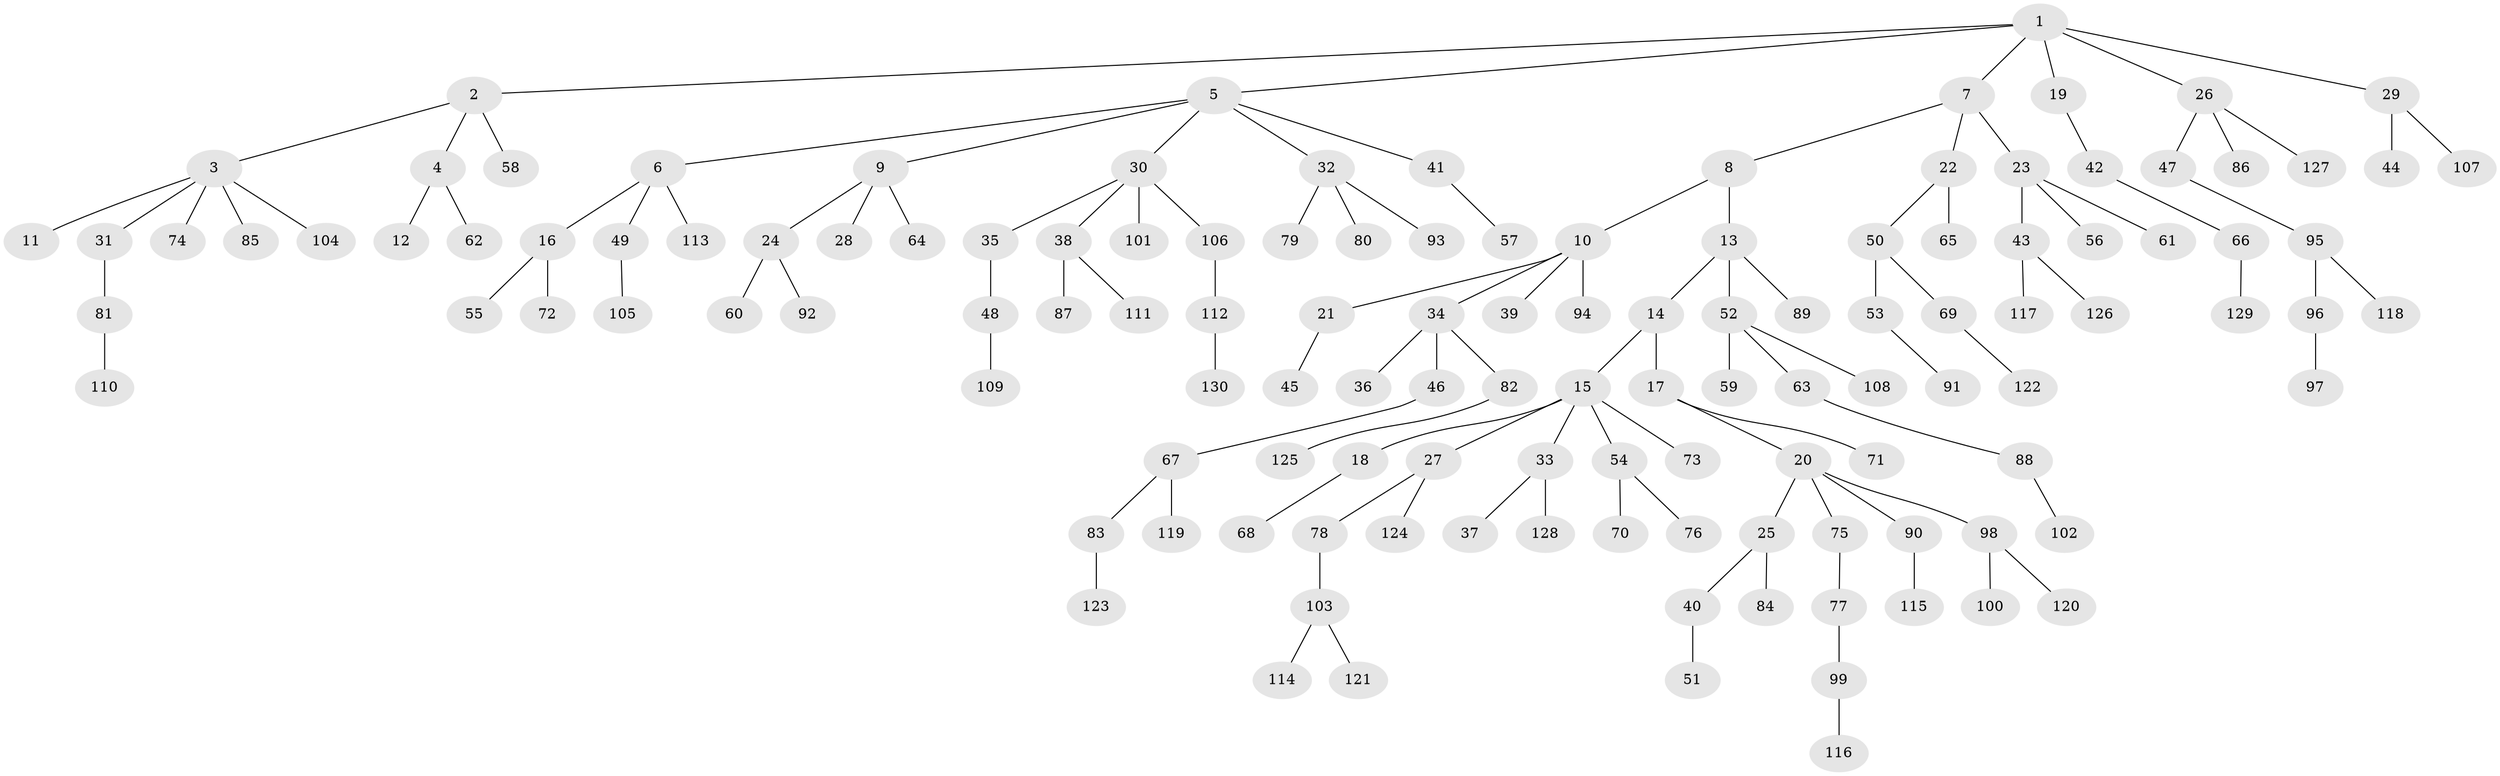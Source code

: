 // coarse degree distribution, {10: 0.015384615384615385, 5: 0.046153846153846156, 2: 0.24615384615384617, 1: 0.5076923076923077, 3: 0.15384615384615385, 4: 0.03076923076923077}
// Generated by graph-tools (version 1.1) at 2025/37/03/04/25 23:37:23]
// undirected, 130 vertices, 129 edges
graph export_dot {
  node [color=gray90,style=filled];
  1;
  2;
  3;
  4;
  5;
  6;
  7;
  8;
  9;
  10;
  11;
  12;
  13;
  14;
  15;
  16;
  17;
  18;
  19;
  20;
  21;
  22;
  23;
  24;
  25;
  26;
  27;
  28;
  29;
  30;
  31;
  32;
  33;
  34;
  35;
  36;
  37;
  38;
  39;
  40;
  41;
  42;
  43;
  44;
  45;
  46;
  47;
  48;
  49;
  50;
  51;
  52;
  53;
  54;
  55;
  56;
  57;
  58;
  59;
  60;
  61;
  62;
  63;
  64;
  65;
  66;
  67;
  68;
  69;
  70;
  71;
  72;
  73;
  74;
  75;
  76;
  77;
  78;
  79;
  80;
  81;
  82;
  83;
  84;
  85;
  86;
  87;
  88;
  89;
  90;
  91;
  92;
  93;
  94;
  95;
  96;
  97;
  98;
  99;
  100;
  101;
  102;
  103;
  104;
  105;
  106;
  107;
  108;
  109;
  110;
  111;
  112;
  113;
  114;
  115;
  116;
  117;
  118;
  119;
  120;
  121;
  122;
  123;
  124;
  125;
  126;
  127;
  128;
  129;
  130;
  1 -- 2;
  1 -- 5;
  1 -- 7;
  1 -- 19;
  1 -- 26;
  1 -- 29;
  2 -- 3;
  2 -- 4;
  2 -- 58;
  3 -- 11;
  3 -- 31;
  3 -- 74;
  3 -- 85;
  3 -- 104;
  4 -- 12;
  4 -- 62;
  5 -- 6;
  5 -- 9;
  5 -- 30;
  5 -- 32;
  5 -- 41;
  6 -- 16;
  6 -- 49;
  6 -- 113;
  7 -- 8;
  7 -- 22;
  7 -- 23;
  8 -- 10;
  8 -- 13;
  9 -- 24;
  9 -- 28;
  9 -- 64;
  10 -- 21;
  10 -- 34;
  10 -- 39;
  10 -- 94;
  13 -- 14;
  13 -- 52;
  13 -- 89;
  14 -- 15;
  14 -- 17;
  15 -- 18;
  15 -- 27;
  15 -- 33;
  15 -- 54;
  15 -- 73;
  16 -- 55;
  16 -- 72;
  17 -- 20;
  17 -- 71;
  18 -- 68;
  19 -- 42;
  20 -- 25;
  20 -- 75;
  20 -- 90;
  20 -- 98;
  21 -- 45;
  22 -- 50;
  22 -- 65;
  23 -- 43;
  23 -- 56;
  23 -- 61;
  24 -- 60;
  24 -- 92;
  25 -- 40;
  25 -- 84;
  26 -- 47;
  26 -- 86;
  26 -- 127;
  27 -- 78;
  27 -- 124;
  29 -- 44;
  29 -- 107;
  30 -- 35;
  30 -- 38;
  30 -- 101;
  30 -- 106;
  31 -- 81;
  32 -- 79;
  32 -- 80;
  32 -- 93;
  33 -- 37;
  33 -- 128;
  34 -- 36;
  34 -- 46;
  34 -- 82;
  35 -- 48;
  38 -- 87;
  38 -- 111;
  40 -- 51;
  41 -- 57;
  42 -- 66;
  43 -- 117;
  43 -- 126;
  46 -- 67;
  47 -- 95;
  48 -- 109;
  49 -- 105;
  50 -- 53;
  50 -- 69;
  52 -- 59;
  52 -- 63;
  52 -- 108;
  53 -- 91;
  54 -- 70;
  54 -- 76;
  63 -- 88;
  66 -- 129;
  67 -- 83;
  67 -- 119;
  69 -- 122;
  75 -- 77;
  77 -- 99;
  78 -- 103;
  81 -- 110;
  82 -- 125;
  83 -- 123;
  88 -- 102;
  90 -- 115;
  95 -- 96;
  95 -- 118;
  96 -- 97;
  98 -- 100;
  98 -- 120;
  99 -- 116;
  103 -- 114;
  103 -- 121;
  106 -- 112;
  112 -- 130;
}

